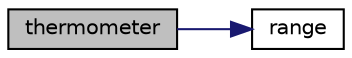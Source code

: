 digraph "thermometer"
{
  edge [fontname="Helvetica",fontsize="10",labelfontname="Helvetica",labelfontsize="10"];
  node [fontname="Helvetica",fontsize="10",shape=record];
  rankdir="LR";
  Node1 [label="thermometer",height=0.2,width=0.4,color="black", fillcolor="grey75", style="filled" fontcolor="black"];
  Node1 -> Node2 [color="midnightblue",fontsize="10",style="solid",fontname="Helvetica"];
  Node2 [label="range",height=0.2,width=0.4,color="black", fillcolor="white", style="filled",URL="$shared_2sonar_8c.html#aa79c7e06f14884f4008cc28e35896016"];
}
